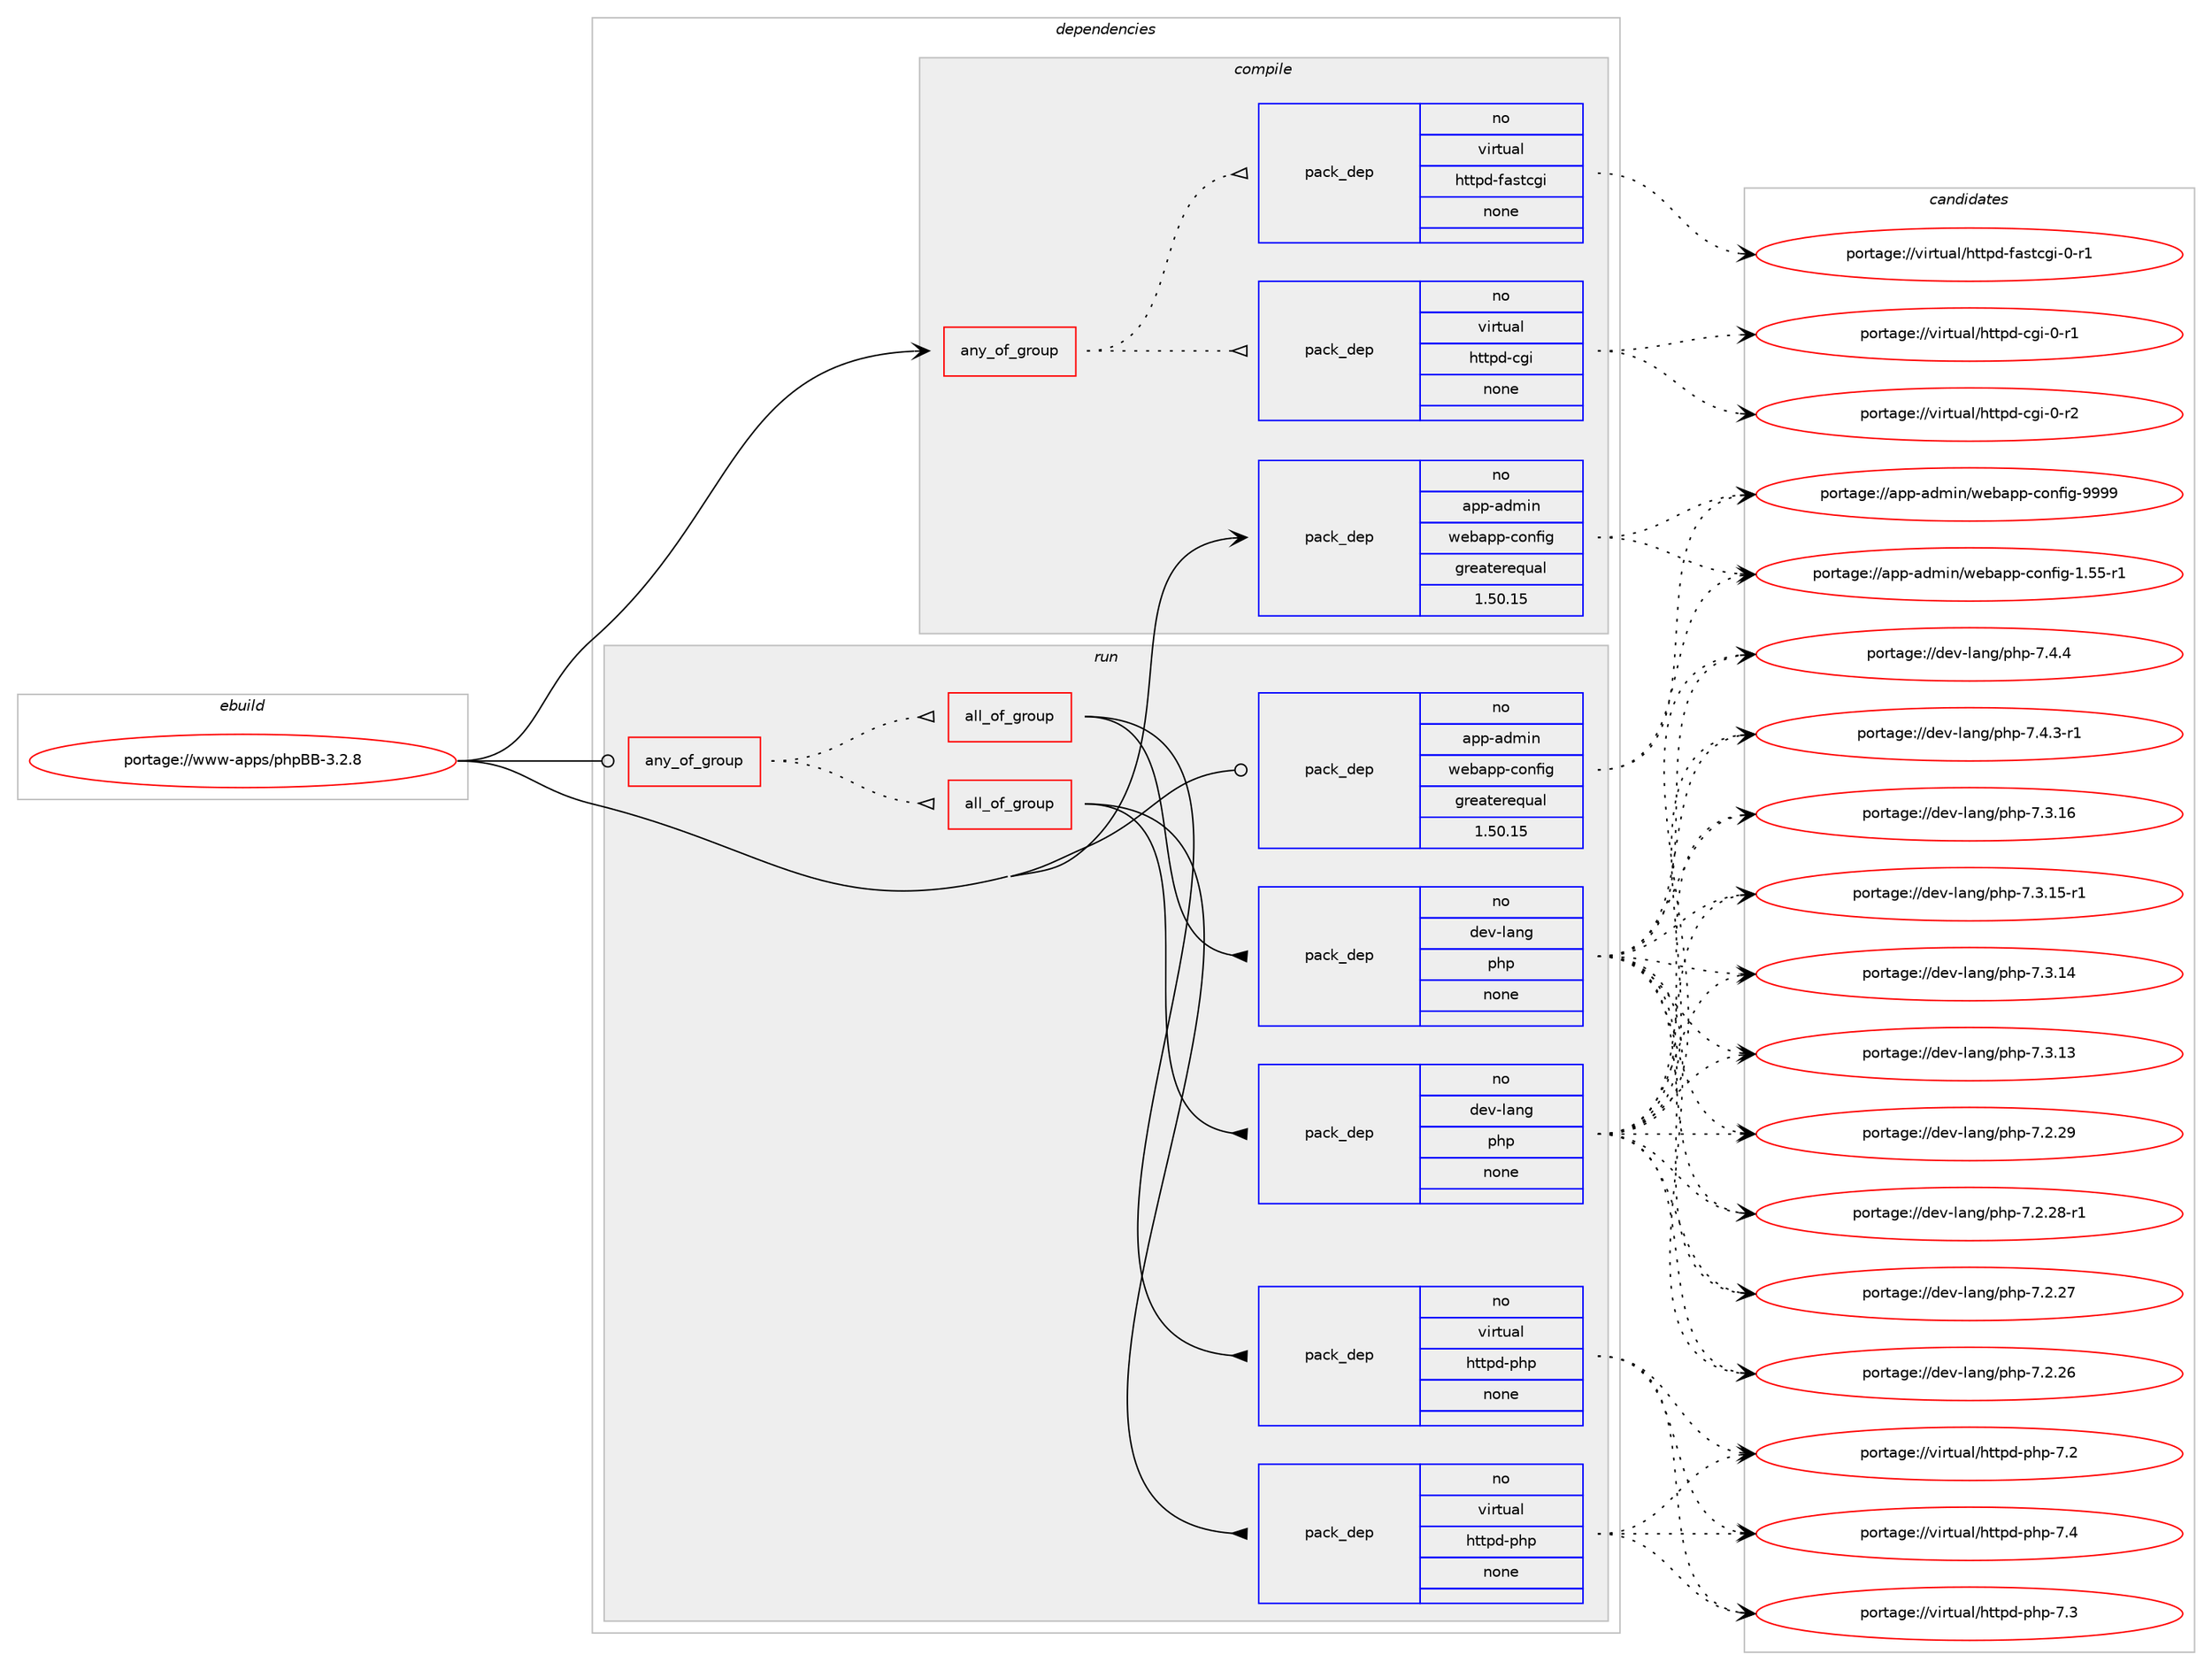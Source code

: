 digraph prolog {

# *************
# Graph options
# *************

newrank=true;
concentrate=true;
compound=true;
graph [rankdir=LR,fontname=Helvetica,fontsize=10,ranksep=1.5];#, ranksep=2.5, nodesep=0.2];
edge  [arrowhead=vee];
node  [fontname=Helvetica,fontsize=10];

# **********
# The ebuild
# **********

subgraph cluster_leftcol {
color=gray;
rank=same;
label=<<i>ebuild</i>>;
id [label="portage://www-apps/phpBB-3.2.8", color=red, width=4, href="../www-apps/phpBB-3.2.8.svg"];
}

# ****************
# The dependencies
# ****************

subgraph cluster_midcol {
color=gray;
label=<<i>dependencies</i>>;
subgraph cluster_compile {
fillcolor="#eeeeee";
style=filled;
label=<<i>compile</i>>;
subgraph any24 {
dependency2096 [label=<<TABLE BORDER="0" CELLBORDER="1" CELLSPACING="0" CELLPADDING="4"><TR><TD CELLPADDING="10">any_of_group</TD></TR></TABLE>>, shape=none, color=red];subgraph pack1849 {
dependency2097 [label=<<TABLE BORDER="0" CELLBORDER="1" CELLSPACING="0" CELLPADDING="4" WIDTH="220"><TR><TD ROWSPAN="6" CELLPADDING="30">pack_dep</TD></TR><TR><TD WIDTH="110">no</TD></TR><TR><TD>virtual</TD></TR><TR><TD>httpd-cgi</TD></TR><TR><TD>none</TD></TR><TR><TD></TD></TR></TABLE>>, shape=none, color=blue];
}
dependency2096:e -> dependency2097:w [weight=20,style="dotted",arrowhead="oinv"];
subgraph pack1850 {
dependency2098 [label=<<TABLE BORDER="0" CELLBORDER="1" CELLSPACING="0" CELLPADDING="4" WIDTH="220"><TR><TD ROWSPAN="6" CELLPADDING="30">pack_dep</TD></TR><TR><TD WIDTH="110">no</TD></TR><TR><TD>virtual</TD></TR><TR><TD>httpd-fastcgi</TD></TR><TR><TD>none</TD></TR><TR><TD></TD></TR></TABLE>>, shape=none, color=blue];
}
dependency2096:e -> dependency2098:w [weight=20,style="dotted",arrowhead="oinv"];
}
id:e -> dependency2096:w [weight=20,style="solid",arrowhead="vee"];
subgraph pack1851 {
dependency2099 [label=<<TABLE BORDER="0" CELLBORDER="1" CELLSPACING="0" CELLPADDING="4" WIDTH="220"><TR><TD ROWSPAN="6" CELLPADDING="30">pack_dep</TD></TR><TR><TD WIDTH="110">no</TD></TR><TR><TD>app-admin</TD></TR><TR><TD>webapp-config</TD></TR><TR><TD>greaterequal</TD></TR><TR><TD>1.50.15</TD></TR></TABLE>>, shape=none, color=blue];
}
id:e -> dependency2099:w [weight=20,style="solid",arrowhead="vee"];
}
subgraph cluster_compileandrun {
fillcolor="#eeeeee";
style=filled;
label=<<i>compile and run</i>>;
}
subgraph cluster_run {
fillcolor="#eeeeee";
style=filled;
label=<<i>run</i>>;
subgraph any25 {
dependency2100 [label=<<TABLE BORDER="0" CELLBORDER="1" CELLSPACING="0" CELLPADDING="4"><TR><TD CELLPADDING="10">any_of_group</TD></TR></TABLE>>, shape=none, color=red];subgraph all3 {
dependency2101 [label=<<TABLE BORDER="0" CELLBORDER="1" CELLSPACING="0" CELLPADDING="4"><TR><TD CELLPADDING="10">all_of_group</TD></TR></TABLE>>, shape=none, color=red];subgraph pack1852 {
dependency2102 [label=<<TABLE BORDER="0" CELLBORDER="1" CELLSPACING="0" CELLPADDING="4" WIDTH="220"><TR><TD ROWSPAN="6" CELLPADDING="30">pack_dep</TD></TR><TR><TD WIDTH="110">no</TD></TR><TR><TD>virtual</TD></TR><TR><TD>httpd-php</TD></TR><TR><TD>none</TD></TR><TR><TD></TD></TR></TABLE>>, shape=none, color=blue];
}
dependency2101:e -> dependency2102:w [weight=20,style="solid",arrowhead="inv"];
subgraph pack1853 {
dependency2103 [label=<<TABLE BORDER="0" CELLBORDER="1" CELLSPACING="0" CELLPADDING="4" WIDTH="220"><TR><TD ROWSPAN="6" CELLPADDING="30">pack_dep</TD></TR><TR><TD WIDTH="110">no</TD></TR><TR><TD>dev-lang</TD></TR><TR><TD>php</TD></TR><TR><TD>none</TD></TR><TR><TD></TD></TR></TABLE>>, shape=none, color=blue];
}
dependency2101:e -> dependency2103:w [weight=20,style="solid",arrowhead="inv"];
}
dependency2100:e -> dependency2101:w [weight=20,style="dotted",arrowhead="oinv"];
subgraph all4 {
dependency2104 [label=<<TABLE BORDER="0" CELLBORDER="1" CELLSPACING="0" CELLPADDING="4"><TR><TD CELLPADDING="10">all_of_group</TD></TR></TABLE>>, shape=none, color=red];subgraph pack1854 {
dependency2105 [label=<<TABLE BORDER="0" CELLBORDER="1" CELLSPACING="0" CELLPADDING="4" WIDTH="220"><TR><TD ROWSPAN="6" CELLPADDING="30">pack_dep</TD></TR><TR><TD WIDTH="110">no</TD></TR><TR><TD>virtual</TD></TR><TR><TD>httpd-php</TD></TR><TR><TD>none</TD></TR><TR><TD></TD></TR></TABLE>>, shape=none, color=blue];
}
dependency2104:e -> dependency2105:w [weight=20,style="solid",arrowhead="inv"];
subgraph pack1855 {
dependency2106 [label=<<TABLE BORDER="0" CELLBORDER="1" CELLSPACING="0" CELLPADDING="4" WIDTH="220"><TR><TD ROWSPAN="6" CELLPADDING="30">pack_dep</TD></TR><TR><TD WIDTH="110">no</TD></TR><TR><TD>dev-lang</TD></TR><TR><TD>php</TD></TR><TR><TD>none</TD></TR><TR><TD></TD></TR></TABLE>>, shape=none, color=blue];
}
dependency2104:e -> dependency2106:w [weight=20,style="solid",arrowhead="inv"];
}
dependency2100:e -> dependency2104:w [weight=20,style="dotted",arrowhead="oinv"];
}
id:e -> dependency2100:w [weight=20,style="solid",arrowhead="odot"];
subgraph pack1856 {
dependency2107 [label=<<TABLE BORDER="0" CELLBORDER="1" CELLSPACING="0" CELLPADDING="4" WIDTH="220"><TR><TD ROWSPAN="6" CELLPADDING="30">pack_dep</TD></TR><TR><TD WIDTH="110">no</TD></TR><TR><TD>app-admin</TD></TR><TR><TD>webapp-config</TD></TR><TR><TD>greaterequal</TD></TR><TR><TD>1.50.15</TD></TR></TABLE>>, shape=none, color=blue];
}
id:e -> dependency2107:w [weight=20,style="solid",arrowhead="odot"];
}
}

# **************
# The candidates
# **************

subgraph cluster_choices {
rank=same;
color=gray;
label=<<i>candidates</i>>;

subgraph choice1849 {
color=black;
nodesep=1;
choice1181051141161179710847104116116112100459910310545484511450 [label="portage://virtual/httpd-cgi-0-r2", color=red, width=4,href="../virtual/httpd-cgi-0-r2.svg"];
choice1181051141161179710847104116116112100459910310545484511449 [label="portage://virtual/httpd-cgi-0-r1", color=red, width=4,href="../virtual/httpd-cgi-0-r1.svg"];
dependency2097:e -> choice1181051141161179710847104116116112100459910310545484511450:w [style=dotted,weight="100"];
dependency2097:e -> choice1181051141161179710847104116116112100459910310545484511449:w [style=dotted,weight="100"];
}
subgraph choice1850 {
color=black;
nodesep=1;
choice118105114116117971084710411611611210045102971151169910310545484511449 [label="portage://virtual/httpd-fastcgi-0-r1", color=red, width=4,href="../virtual/httpd-fastcgi-0-r1.svg"];
dependency2098:e -> choice118105114116117971084710411611611210045102971151169910310545484511449:w [style=dotted,weight="100"];
}
subgraph choice1851 {
color=black;
nodesep=1;
choice97112112459710010910511047119101989711211245991111101021051034557575757 [label="portage://app-admin/webapp-config-9999", color=red, width=4,href="../app-admin/webapp-config-9999.svg"];
choice971121124597100109105110471191019897112112459911111010210510345494653534511449 [label="portage://app-admin/webapp-config-1.55-r1", color=red, width=4,href="../app-admin/webapp-config-1.55-r1.svg"];
dependency2099:e -> choice97112112459710010910511047119101989711211245991111101021051034557575757:w [style=dotted,weight="100"];
dependency2099:e -> choice971121124597100109105110471191019897112112459911111010210510345494653534511449:w [style=dotted,weight="100"];
}
subgraph choice1852 {
color=black;
nodesep=1;
choice11810511411611797108471041161161121004511210411245554652 [label="portage://virtual/httpd-php-7.4", color=red, width=4,href="../virtual/httpd-php-7.4.svg"];
choice11810511411611797108471041161161121004511210411245554651 [label="portage://virtual/httpd-php-7.3", color=red, width=4,href="../virtual/httpd-php-7.3.svg"];
choice11810511411611797108471041161161121004511210411245554650 [label="portage://virtual/httpd-php-7.2", color=red, width=4,href="../virtual/httpd-php-7.2.svg"];
dependency2102:e -> choice11810511411611797108471041161161121004511210411245554652:w [style=dotted,weight="100"];
dependency2102:e -> choice11810511411611797108471041161161121004511210411245554651:w [style=dotted,weight="100"];
dependency2102:e -> choice11810511411611797108471041161161121004511210411245554650:w [style=dotted,weight="100"];
}
subgraph choice1853 {
color=black;
nodesep=1;
choice100101118451089711010347112104112455546524652 [label="portage://dev-lang/php-7.4.4", color=red, width=4,href="../dev-lang/php-7.4.4.svg"];
choice1001011184510897110103471121041124555465246514511449 [label="portage://dev-lang/php-7.4.3-r1", color=red, width=4,href="../dev-lang/php-7.4.3-r1.svg"];
choice10010111845108971101034711210411245554651464954 [label="portage://dev-lang/php-7.3.16", color=red, width=4,href="../dev-lang/php-7.3.16.svg"];
choice100101118451089711010347112104112455546514649534511449 [label="portage://dev-lang/php-7.3.15-r1", color=red, width=4,href="../dev-lang/php-7.3.15-r1.svg"];
choice10010111845108971101034711210411245554651464952 [label="portage://dev-lang/php-7.3.14", color=red, width=4,href="../dev-lang/php-7.3.14.svg"];
choice10010111845108971101034711210411245554651464951 [label="portage://dev-lang/php-7.3.13", color=red, width=4,href="../dev-lang/php-7.3.13.svg"];
choice10010111845108971101034711210411245554650465057 [label="portage://dev-lang/php-7.2.29", color=red, width=4,href="../dev-lang/php-7.2.29.svg"];
choice100101118451089711010347112104112455546504650564511449 [label="portage://dev-lang/php-7.2.28-r1", color=red, width=4,href="../dev-lang/php-7.2.28-r1.svg"];
choice10010111845108971101034711210411245554650465055 [label="portage://dev-lang/php-7.2.27", color=red, width=4,href="../dev-lang/php-7.2.27.svg"];
choice10010111845108971101034711210411245554650465054 [label="portage://dev-lang/php-7.2.26", color=red, width=4,href="../dev-lang/php-7.2.26.svg"];
dependency2103:e -> choice100101118451089711010347112104112455546524652:w [style=dotted,weight="100"];
dependency2103:e -> choice1001011184510897110103471121041124555465246514511449:w [style=dotted,weight="100"];
dependency2103:e -> choice10010111845108971101034711210411245554651464954:w [style=dotted,weight="100"];
dependency2103:e -> choice100101118451089711010347112104112455546514649534511449:w [style=dotted,weight="100"];
dependency2103:e -> choice10010111845108971101034711210411245554651464952:w [style=dotted,weight="100"];
dependency2103:e -> choice10010111845108971101034711210411245554651464951:w [style=dotted,weight="100"];
dependency2103:e -> choice10010111845108971101034711210411245554650465057:w [style=dotted,weight="100"];
dependency2103:e -> choice100101118451089711010347112104112455546504650564511449:w [style=dotted,weight="100"];
dependency2103:e -> choice10010111845108971101034711210411245554650465055:w [style=dotted,weight="100"];
dependency2103:e -> choice10010111845108971101034711210411245554650465054:w [style=dotted,weight="100"];
}
subgraph choice1854 {
color=black;
nodesep=1;
choice11810511411611797108471041161161121004511210411245554652 [label="portage://virtual/httpd-php-7.4", color=red, width=4,href="../virtual/httpd-php-7.4.svg"];
choice11810511411611797108471041161161121004511210411245554651 [label="portage://virtual/httpd-php-7.3", color=red, width=4,href="../virtual/httpd-php-7.3.svg"];
choice11810511411611797108471041161161121004511210411245554650 [label="portage://virtual/httpd-php-7.2", color=red, width=4,href="../virtual/httpd-php-7.2.svg"];
dependency2105:e -> choice11810511411611797108471041161161121004511210411245554652:w [style=dotted,weight="100"];
dependency2105:e -> choice11810511411611797108471041161161121004511210411245554651:w [style=dotted,weight="100"];
dependency2105:e -> choice11810511411611797108471041161161121004511210411245554650:w [style=dotted,weight="100"];
}
subgraph choice1855 {
color=black;
nodesep=1;
choice100101118451089711010347112104112455546524652 [label="portage://dev-lang/php-7.4.4", color=red, width=4,href="../dev-lang/php-7.4.4.svg"];
choice1001011184510897110103471121041124555465246514511449 [label="portage://dev-lang/php-7.4.3-r1", color=red, width=4,href="../dev-lang/php-7.4.3-r1.svg"];
choice10010111845108971101034711210411245554651464954 [label="portage://dev-lang/php-7.3.16", color=red, width=4,href="../dev-lang/php-7.3.16.svg"];
choice100101118451089711010347112104112455546514649534511449 [label="portage://dev-lang/php-7.3.15-r1", color=red, width=4,href="../dev-lang/php-7.3.15-r1.svg"];
choice10010111845108971101034711210411245554651464952 [label="portage://dev-lang/php-7.3.14", color=red, width=4,href="../dev-lang/php-7.3.14.svg"];
choice10010111845108971101034711210411245554651464951 [label="portage://dev-lang/php-7.3.13", color=red, width=4,href="../dev-lang/php-7.3.13.svg"];
choice10010111845108971101034711210411245554650465057 [label="portage://dev-lang/php-7.2.29", color=red, width=4,href="../dev-lang/php-7.2.29.svg"];
choice100101118451089711010347112104112455546504650564511449 [label="portage://dev-lang/php-7.2.28-r1", color=red, width=4,href="../dev-lang/php-7.2.28-r1.svg"];
choice10010111845108971101034711210411245554650465055 [label="portage://dev-lang/php-7.2.27", color=red, width=4,href="../dev-lang/php-7.2.27.svg"];
choice10010111845108971101034711210411245554650465054 [label="portage://dev-lang/php-7.2.26", color=red, width=4,href="../dev-lang/php-7.2.26.svg"];
dependency2106:e -> choice100101118451089711010347112104112455546524652:w [style=dotted,weight="100"];
dependency2106:e -> choice1001011184510897110103471121041124555465246514511449:w [style=dotted,weight="100"];
dependency2106:e -> choice10010111845108971101034711210411245554651464954:w [style=dotted,weight="100"];
dependency2106:e -> choice100101118451089711010347112104112455546514649534511449:w [style=dotted,weight="100"];
dependency2106:e -> choice10010111845108971101034711210411245554651464952:w [style=dotted,weight="100"];
dependency2106:e -> choice10010111845108971101034711210411245554651464951:w [style=dotted,weight="100"];
dependency2106:e -> choice10010111845108971101034711210411245554650465057:w [style=dotted,weight="100"];
dependency2106:e -> choice100101118451089711010347112104112455546504650564511449:w [style=dotted,weight="100"];
dependency2106:e -> choice10010111845108971101034711210411245554650465055:w [style=dotted,weight="100"];
dependency2106:e -> choice10010111845108971101034711210411245554650465054:w [style=dotted,weight="100"];
}
subgraph choice1856 {
color=black;
nodesep=1;
choice97112112459710010910511047119101989711211245991111101021051034557575757 [label="portage://app-admin/webapp-config-9999", color=red, width=4,href="../app-admin/webapp-config-9999.svg"];
choice971121124597100109105110471191019897112112459911111010210510345494653534511449 [label="portage://app-admin/webapp-config-1.55-r1", color=red, width=4,href="../app-admin/webapp-config-1.55-r1.svg"];
dependency2107:e -> choice97112112459710010910511047119101989711211245991111101021051034557575757:w [style=dotted,weight="100"];
dependency2107:e -> choice971121124597100109105110471191019897112112459911111010210510345494653534511449:w [style=dotted,weight="100"];
}
}

}
